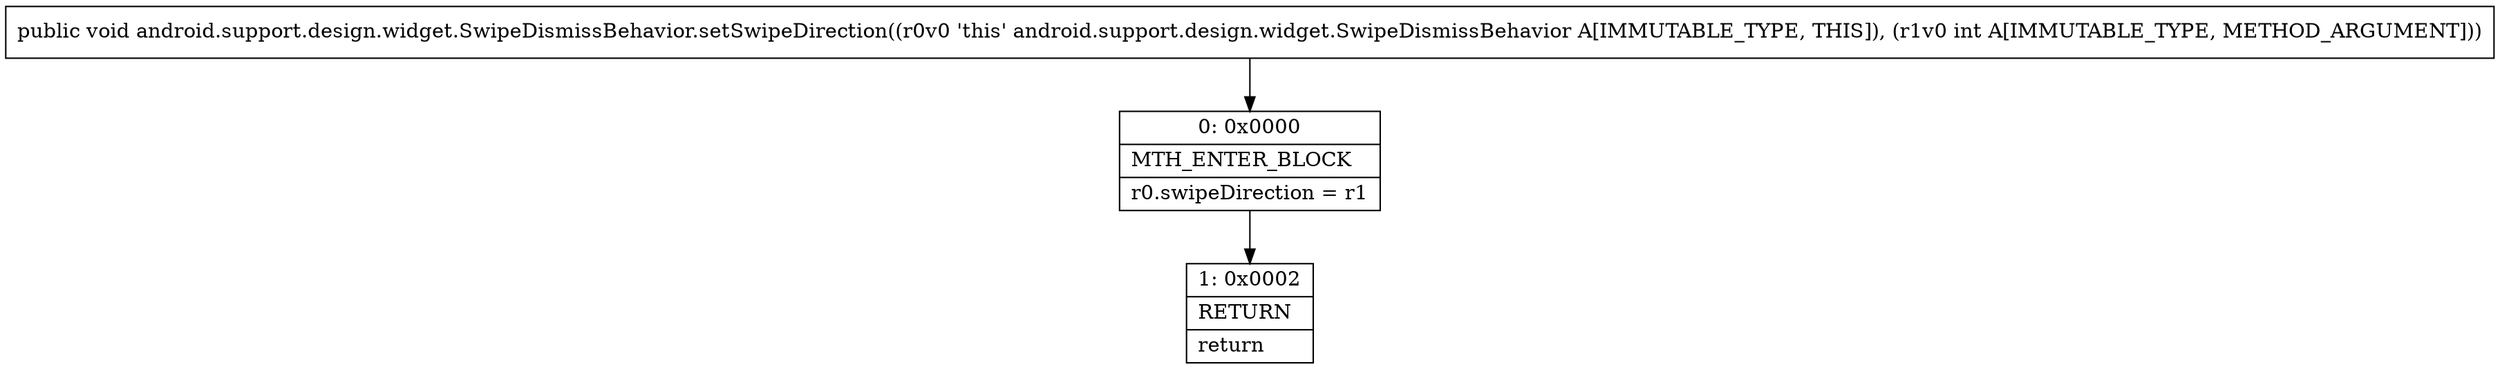 digraph "CFG forandroid.support.design.widget.SwipeDismissBehavior.setSwipeDirection(I)V" {
Node_0 [shape=record,label="{0\:\ 0x0000|MTH_ENTER_BLOCK\l|r0.swipeDirection = r1\l}"];
Node_1 [shape=record,label="{1\:\ 0x0002|RETURN\l|return\l}"];
MethodNode[shape=record,label="{public void android.support.design.widget.SwipeDismissBehavior.setSwipeDirection((r0v0 'this' android.support.design.widget.SwipeDismissBehavior A[IMMUTABLE_TYPE, THIS]), (r1v0 int A[IMMUTABLE_TYPE, METHOD_ARGUMENT])) }"];
MethodNode -> Node_0;
Node_0 -> Node_1;
}

